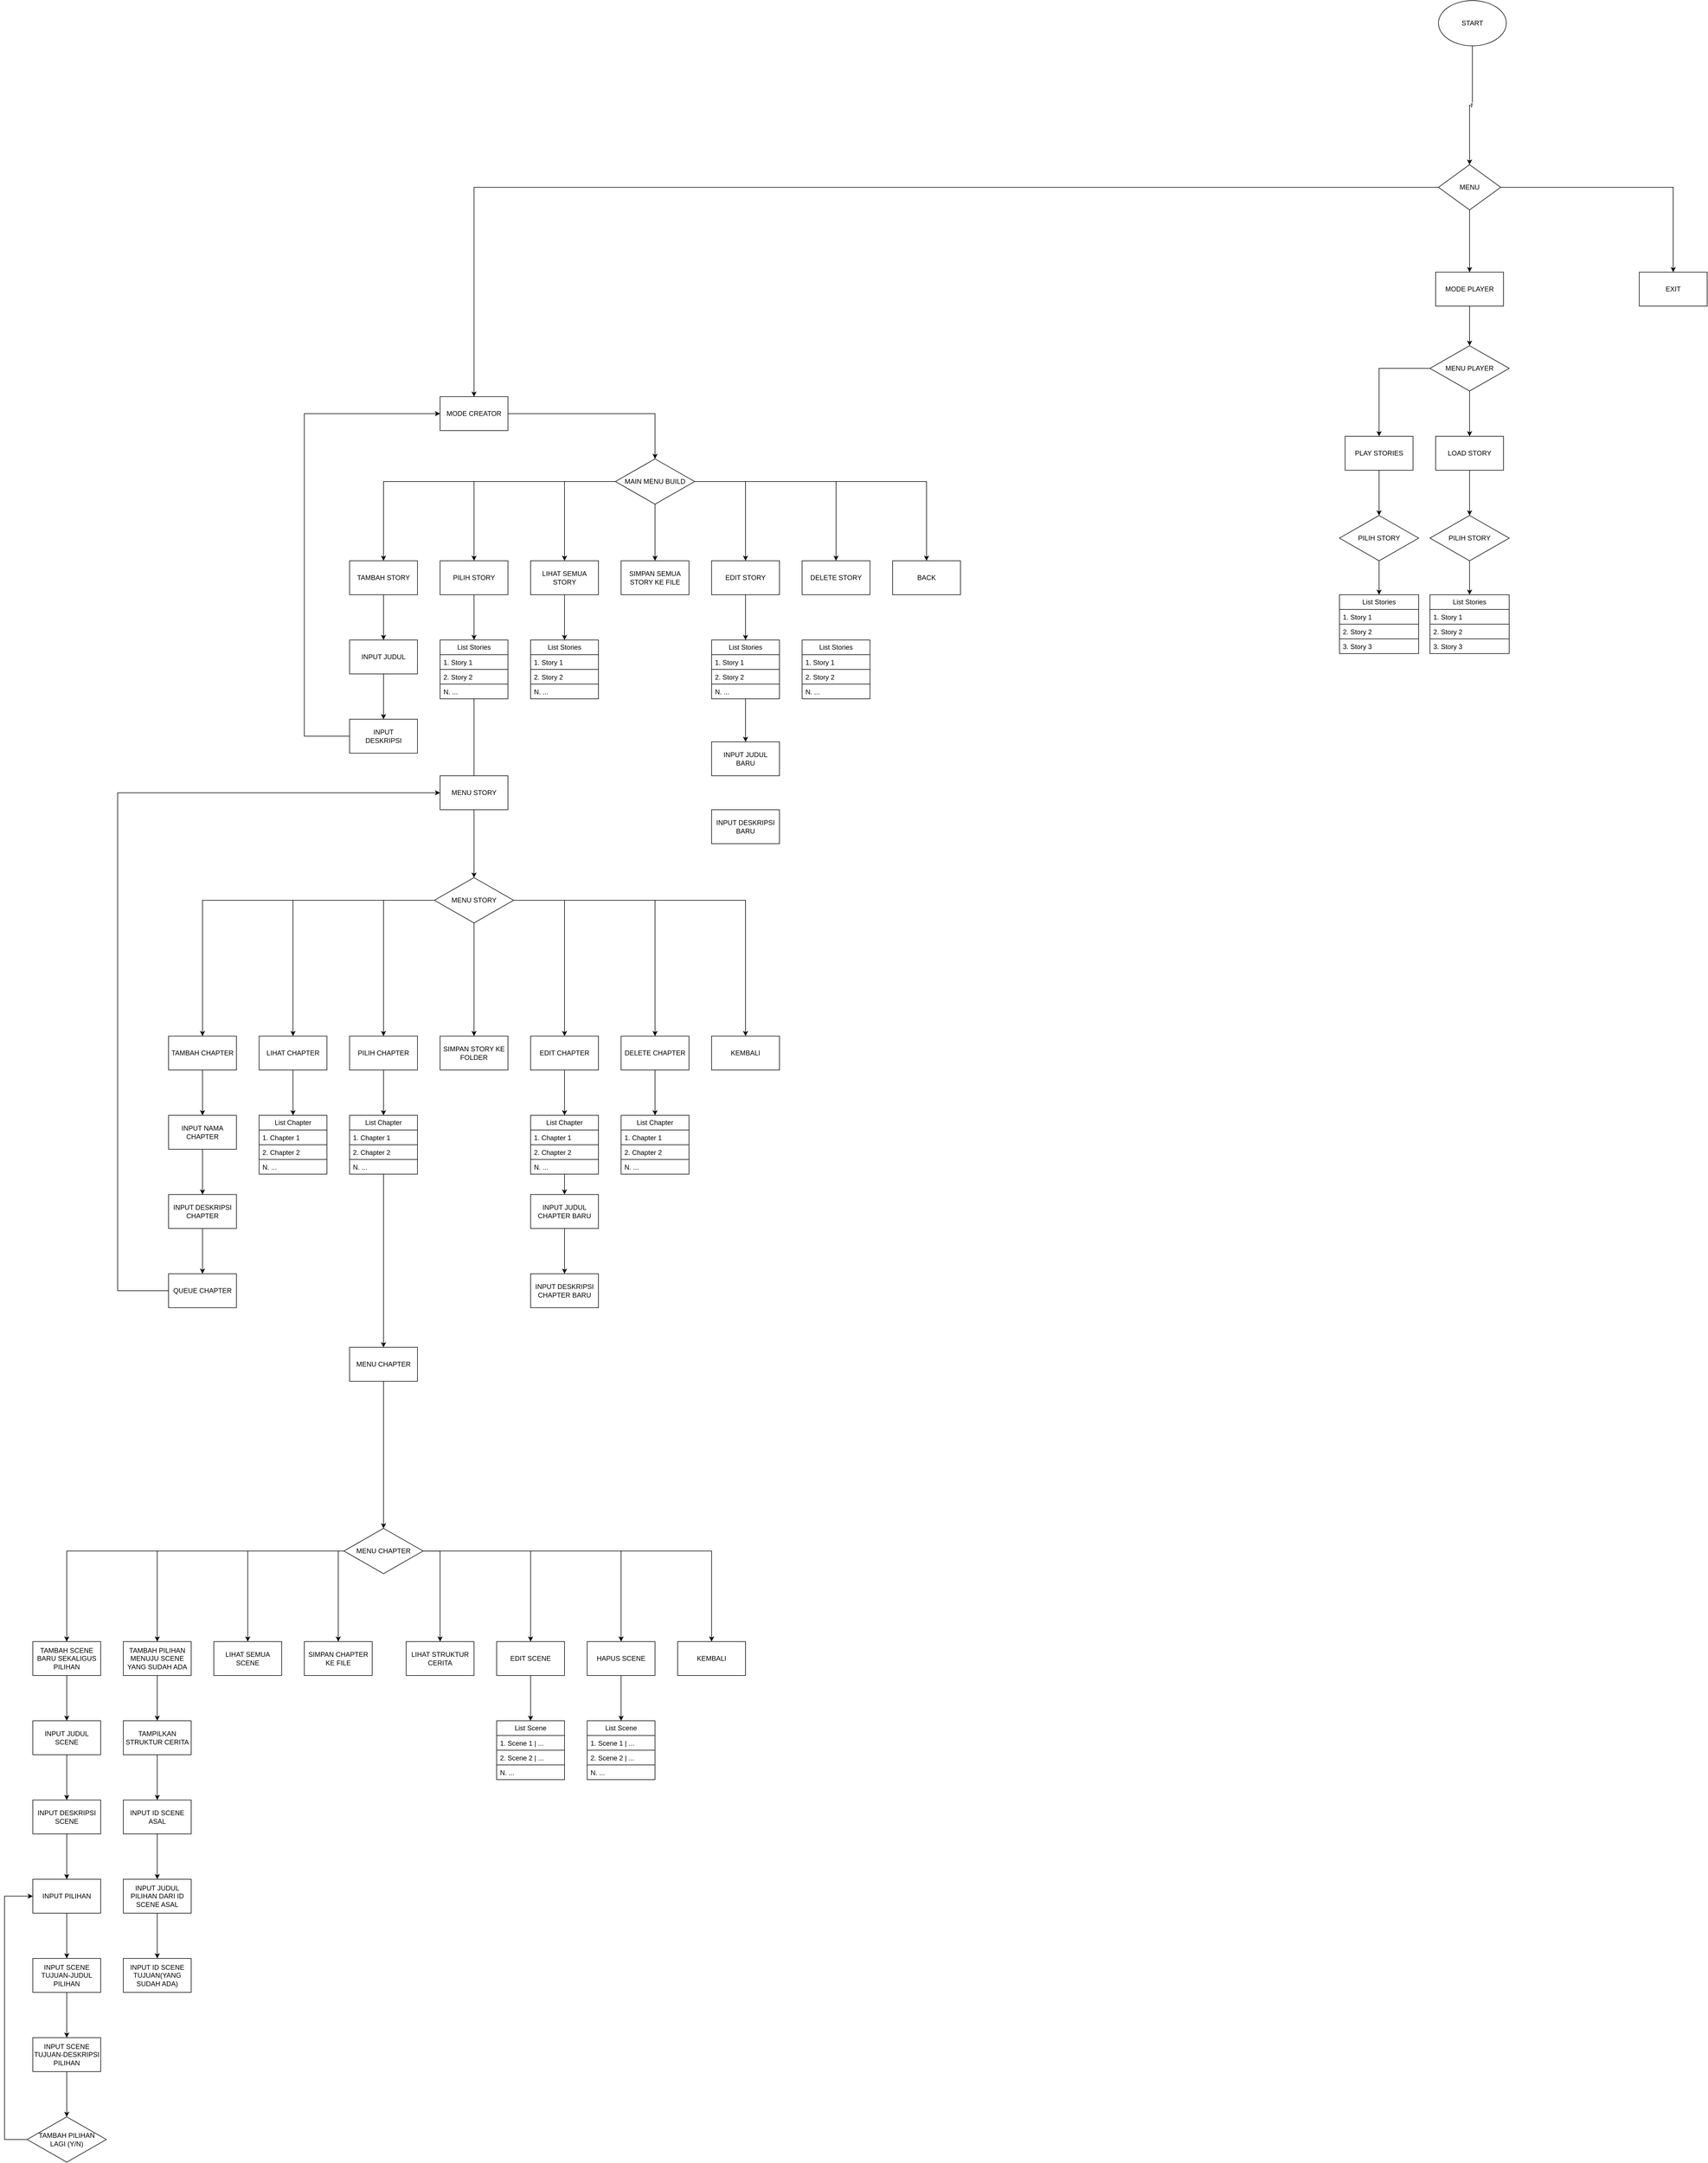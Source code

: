 <mxfile version="27.1.5" pages="2">
  <diagram id="C5RBs43oDa-KdzZeNtuy" name="Page-1">
    <mxGraphModel dx="4816" dy="2608" grid="1" gridSize="10" guides="1" tooltips="1" connect="1" arrows="1" fold="1" page="1" pageScale="1" pageWidth="6000" pageHeight="5000" math="0" shadow="0">
      <root>
        <mxCell id="WIyWlLk6GJQsqaUBKTNV-0" />
        <mxCell id="WIyWlLk6GJQsqaUBKTNV-1" parent="WIyWlLk6GJQsqaUBKTNV-0" />
        <mxCell id="i5iyKpR7rWGPFOQk52zn-2" value="I" style="edgeStyle=orthogonalEdgeStyle;rounded=0;orthogonalLoop=1;jettySize=auto;html=1;" parent="WIyWlLk6GJQsqaUBKTNV-1" source="i5iyKpR7rWGPFOQk52zn-0" target="i5iyKpR7rWGPFOQk52zn-1" edge="1">
          <mxGeometry relative="1" as="geometry" />
        </mxCell>
        <mxCell id="i5iyKpR7rWGPFOQk52zn-0" value="START" style="ellipse;whiteSpace=wrap;html=1;" parent="WIyWlLk6GJQsqaUBKTNV-1" vertex="1">
          <mxGeometry x="3555" y="100" width="120" height="80" as="geometry" />
        </mxCell>
        <mxCell id="i5iyKpR7rWGPFOQk52zn-11" value="" style="edgeStyle=orthogonalEdgeStyle;rounded=0;orthogonalLoop=1;jettySize=auto;html=1;" parent="WIyWlLk6GJQsqaUBKTNV-1" source="i5iyKpR7rWGPFOQk52zn-1" target="i5iyKpR7rWGPFOQk52zn-6" edge="1">
          <mxGeometry relative="1" as="geometry" />
        </mxCell>
        <mxCell id="i5iyKpR7rWGPFOQk52zn-12" style="edgeStyle=orthogonalEdgeStyle;rounded=0;orthogonalLoop=1;jettySize=auto;html=1;entryX=0.5;entryY=0;entryDx=0;entryDy=0;" parent="WIyWlLk6GJQsqaUBKTNV-1" source="i5iyKpR7rWGPFOQk52zn-1" target="i5iyKpR7rWGPFOQk52zn-5" edge="1">
          <mxGeometry relative="1" as="geometry" />
        </mxCell>
        <mxCell id="i5iyKpR7rWGPFOQk52zn-13" style="edgeStyle=orthogonalEdgeStyle;rounded=0;orthogonalLoop=1;jettySize=auto;html=1;entryX=0.5;entryY=0;entryDx=0;entryDy=0;" parent="WIyWlLk6GJQsqaUBKTNV-1" source="i5iyKpR7rWGPFOQk52zn-1" target="i5iyKpR7rWGPFOQk52zn-7" edge="1">
          <mxGeometry relative="1" as="geometry" />
        </mxCell>
        <mxCell id="i5iyKpR7rWGPFOQk52zn-1" value="MENU" style="rhombus;whiteSpace=wrap;html=1;" parent="WIyWlLk6GJQsqaUBKTNV-1" vertex="1">
          <mxGeometry x="3555" y="390" width="110" height="80" as="geometry" />
        </mxCell>
        <mxCell id="i5iyKpR7rWGPFOQk52zn-15" value="" style="edgeStyle=orthogonalEdgeStyle;rounded=0;orthogonalLoop=1;jettySize=auto;html=1;" parent="WIyWlLk6GJQsqaUBKTNV-1" source="i5iyKpR7rWGPFOQk52zn-5" target="i5iyKpR7rWGPFOQk52zn-14" edge="1">
          <mxGeometry relative="1" as="geometry" />
        </mxCell>
        <mxCell id="i5iyKpR7rWGPFOQk52zn-5" value="MODE CREATOR" style="rounded=0;whiteSpace=wrap;html=1;" parent="WIyWlLk6GJQsqaUBKTNV-1" vertex="1">
          <mxGeometry x="1790" y="800" width="120" height="60" as="geometry" />
        </mxCell>
        <mxCell id="Mk5RohK75VuT00nyrbV4-39" value="" style="edgeStyle=orthogonalEdgeStyle;rounded=0;orthogonalLoop=1;jettySize=auto;html=1;" parent="WIyWlLk6GJQsqaUBKTNV-1" source="i5iyKpR7rWGPFOQk52zn-6" target="Mk5RohK75VuT00nyrbV4-2" edge="1">
          <mxGeometry relative="1" as="geometry" />
        </mxCell>
        <mxCell id="i5iyKpR7rWGPFOQk52zn-6" value="MODE PLAYER" style="rounded=0;whiteSpace=wrap;html=1;" parent="WIyWlLk6GJQsqaUBKTNV-1" vertex="1">
          <mxGeometry x="3550" y="580" width="120" height="60" as="geometry" />
        </mxCell>
        <mxCell id="i5iyKpR7rWGPFOQk52zn-7" value="EXIT" style="rounded=0;whiteSpace=wrap;html=1;" parent="WIyWlLk6GJQsqaUBKTNV-1" vertex="1">
          <mxGeometry x="3910" y="580" width="120" height="60" as="geometry" />
        </mxCell>
        <mxCell id="SlBn5h743uN2lKuEHrtS-4" style="edgeStyle=orthogonalEdgeStyle;rounded=0;orthogonalLoop=1;jettySize=auto;html=1;" parent="WIyWlLk6GJQsqaUBKTNV-1" source="i5iyKpR7rWGPFOQk52zn-14" target="i5iyKpR7rWGPFOQk52zn-16" edge="1">
          <mxGeometry relative="1" as="geometry" />
        </mxCell>
        <mxCell id="SlBn5h743uN2lKuEHrtS-5" style="edgeStyle=orthogonalEdgeStyle;rounded=0;orthogonalLoop=1;jettySize=auto;html=1;entryX=0.5;entryY=0;entryDx=0;entryDy=0;" parent="WIyWlLk6GJQsqaUBKTNV-1" source="i5iyKpR7rWGPFOQk52zn-14" target="i5iyKpR7rWGPFOQk52zn-17" edge="1">
          <mxGeometry relative="1" as="geometry" />
        </mxCell>
        <mxCell id="SlBn5h743uN2lKuEHrtS-6" style="edgeStyle=orthogonalEdgeStyle;rounded=0;orthogonalLoop=1;jettySize=auto;html=1;entryX=0.5;entryY=0;entryDx=0;entryDy=0;" parent="WIyWlLk6GJQsqaUBKTNV-1" source="i5iyKpR7rWGPFOQk52zn-14" target="i5iyKpR7rWGPFOQk52zn-20" edge="1">
          <mxGeometry relative="1" as="geometry" />
        </mxCell>
        <mxCell id="SlBn5h743uN2lKuEHrtS-7" value="" style="edgeStyle=orthogonalEdgeStyle;rounded=0;orthogonalLoop=1;jettySize=auto;html=1;" parent="WIyWlLk6GJQsqaUBKTNV-1" source="i5iyKpR7rWGPFOQk52zn-14" target="SlBn5h743uN2lKuEHrtS-0" edge="1">
          <mxGeometry relative="1" as="geometry" />
        </mxCell>
        <mxCell id="SlBn5h743uN2lKuEHrtS-8" style="edgeStyle=orthogonalEdgeStyle;rounded=0;orthogonalLoop=1;jettySize=auto;html=1;entryX=0.5;entryY=0;entryDx=0;entryDy=0;" parent="WIyWlLk6GJQsqaUBKTNV-1" source="i5iyKpR7rWGPFOQk52zn-14" target="SlBn5h743uN2lKuEHrtS-1" edge="1">
          <mxGeometry relative="1" as="geometry" />
        </mxCell>
        <mxCell id="SlBn5h743uN2lKuEHrtS-9" style="edgeStyle=orthogonalEdgeStyle;rounded=0;orthogonalLoop=1;jettySize=auto;html=1;entryX=0.5;entryY=0;entryDx=0;entryDy=0;" parent="WIyWlLk6GJQsqaUBKTNV-1" source="i5iyKpR7rWGPFOQk52zn-14" target="SlBn5h743uN2lKuEHrtS-2" edge="1">
          <mxGeometry relative="1" as="geometry" />
        </mxCell>
        <mxCell id="-ocw9ii7OcgeOwiWKn8--57" style="edgeStyle=orthogonalEdgeStyle;rounded=0;orthogonalLoop=1;jettySize=auto;html=1;entryX=0.5;entryY=0;entryDx=0;entryDy=0;" edge="1" parent="WIyWlLk6GJQsqaUBKTNV-1" source="i5iyKpR7rWGPFOQk52zn-14" target="SlBn5h743uN2lKuEHrtS-3">
          <mxGeometry relative="1" as="geometry" />
        </mxCell>
        <mxCell id="i5iyKpR7rWGPFOQk52zn-14" value="MAIN MENU BUILD" style="rhombus;whiteSpace=wrap;html=1;rounded=0;" parent="WIyWlLk6GJQsqaUBKTNV-1" vertex="1">
          <mxGeometry x="2100" y="910" width="140" height="80" as="geometry" />
        </mxCell>
        <mxCell id="i5iyKpR7rWGPFOQk52zn-23" value="" style="edgeStyle=orthogonalEdgeStyle;rounded=0;orthogonalLoop=1;jettySize=auto;html=1;" parent="WIyWlLk6GJQsqaUBKTNV-1" source="i5iyKpR7rWGPFOQk52zn-16" target="i5iyKpR7rWGPFOQk52zn-22" edge="1">
          <mxGeometry relative="1" as="geometry" />
        </mxCell>
        <mxCell id="i5iyKpR7rWGPFOQk52zn-16" value="TAMBAH STORY" style="rounded=0;whiteSpace=wrap;html=1;" parent="WIyWlLk6GJQsqaUBKTNV-1" vertex="1">
          <mxGeometry x="1630" y="1090" width="120" height="60" as="geometry" />
        </mxCell>
        <mxCell id="SlBn5h743uN2lKuEHrtS-28" style="edgeStyle=orthogonalEdgeStyle;rounded=0;orthogonalLoop=1;jettySize=auto;html=1;" parent="WIyWlLk6GJQsqaUBKTNV-1" source="i5iyKpR7rWGPFOQk52zn-17" target="SlBn5h743uN2lKuEHrtS-11" edge="1">
          <mxGeometry relative="1" as="geometry" />
        </mxCell>
        <mxCell id="i5iyKpR7rWGPFOQk52zn-17" value="PILIH STORY" style="rounded=0;whiteSpace=wrap;html=1;" parent="WIyWlLk6GJQsqaUBKTNV-1" vertex="1">
          <mxGeometry x="1790" y="1090" width="120" height="60" as="geometry" />
        </mxCell>
        <mxCell id="SlBn5h743uN2lKuEHrtS-50" style="edgeStyle=orthogonalEdgeStyle;rounded=0;orthogonalLoop=1;jettySize=auto;html=1;entryX=0.5;entryY=0;entryDx=0;entryDy=0;" parent="WIyWlLk6GJQsqaUBKTNV-1" source="i5iyKpR7rWGPFOQk52zn-20" target="SlBn5h743uN2lKuEHrtS-19" edge="1">
          <mxGeometry relative="1" as="geometry" />
        </mxCell>
        <mxCell id="i5iyKpR7rWGPFOQk52zn-20" value="LIHAT SEMUA STORY" style="rounded=0;whiteSpace=wrap;html=1;" parent="WIyWlLk6GJQsqaUBKTNV-1" vertex="1">
          <mxGeometry x="1950" y="1090" width="120" height="60" as="geometry" />
        </mxCell>
        <mxCell id="i5iyKpR7rWGPFOQk52zn-25" value="" style="edgeStyle=orthogonalEdgeStyle;rounded=0;orthogonalLoop=1;jettySize=auto;html=1;" parent="WIyWlLk6GJQsqaUBKTNV-1" source="i5iyKpR7rWGPFOQk52zn-22" edge="1">
          <mxGeometry relative="1" as="geometry">
            <mxPoint x="1690" y="1370" as="targetPoint" />
          </mxGeometry>
        </mxCell>
        <mxCell id="i5iyKpR7rWGPFOQk52zn-22" value="INPUT JUDUL" style="rounded=0;whiteSpace=wrap;html=1;" parent="WIyWlLk6GJQsqaUBKTNV-1" vertex="1">
          <mxGeometry x="1630" y="1230" width="120" height="60" as="geometry" />
        </mxCell>
        <mxCell id="Mk5RohK75VuT00nyrbV4-25" value="" style="edgeStyle=orthogonalEdgeStyle;rounded=0;orthogonalLoop=1;jettySize=auto;html=1;" parent="WIyWlLk6GJQsqaUBKTNV-1" source="Mk5RohK75VuT00nyrbV4-2" target="Mk5RohK75VuT00nyrbV4-24" edge="1">
          <mxGeometry relative="1" as="geometry" />
        </mxCell>
        <mxCell id="Mk5RohK75VuT00nyrbV4-27" style="edgeStyle=orthogonalEdgeStyle;rounded=0;orthogonalLoop=1;jettySize=auto;html=1;entryX=0.5;entryY=0;entryDx=0;entryDy=0;" parent="WIyWlLk6GJQsqaUBKTNV-1" source="Mk5RohK75VuT00nyrbV4-2" target="Mk5RohK75VuT00nyrbV4-26" edge="1">
          <mxGeometry relative="1" as="geometry" />
        </mxCell>
        <mxCell id="Mk5RohK75VuT00nyrbV4-2" value="MENU PLAYER" style="rhombus;whiteSpace=wrap;html=1;rounded=0;" parent="WIyWlLk6GJQsqaUBKTNV-1" vertex="1">
          <mxGeometry x="3540" y="710" width="140" height="80" as="geometry" />
        </mxCell>
        <mxCell id="Mk5RohK75VuT00nyrbV4-38" style="edgeStyle=orthogonalEdgeStyle;rounded=0;orthogonalLoop=1;jettySize=auto;html=1;entryX=0.5;entryY=0;entryDx=0;entryDy=0;" parent="WIyWlLk6GJQsqaUBKTNV-1" source="Mk5RohK75VuT00nyrbV4-5" target="Mk5RohK75VuT00nyrbV4-20" edge="1">
          <mxGeometry relative="1" as="geometry" />
        </mxCell>
        <mxCell id="Mk5RohK75VuT00nyrbV4-5" value="PILIH STORY" style="rhombus;whiteSpace=wrap;html=1;rounded=0;" parent="WIyWlLk6GJQsqaUBKTNV-1" vertex="1">
          <mxGeometry x="3380" y="1010" width="140" height="80" as="geometry" />
        </mxCell>
        <mxCell id="Mk5RohK75VuT00nyrbV4-20" value="List Stories" style="swimlane;fontStyle=0;childLayout=stackLayout;horizontal=1;startSize=26;fillColor=none;horizontalStack=0;resizeParent=1;resizeParentMax=0;resizeLast=0;collapsible=1;marginBottom=0;whiteSpace=wrap;html=1;" parent="WIyWlLk6GJQsqaUBKTNV-1" vertex="1">
          <mxGeometry x="3380" y="1150" width="140" height="104" as="geometry" />
        </mxCell>
        <mxCell id="Mk5RohK75VuT00nyrbV4-21" value="1. Story 1" style="text;strokeColor=default;fillColor=none;align=left;verticalAlign=top;spacingLeft=4;spacingRight=4;overflow=hidden;rotatable=0;points=[[0,0.5],[1,0.5]];portConstraint=eastwest;whiteSpace=wrap;html=1;" parent="Mk5RohK75VuT00nyrbV4-20" vertex="1">
          <mxGeometry y="26" width="140" height="26" as="geometry" />
        </mxCell>
        <mxCell id="Mk5RohK75VuT00nyrbV4-22" value="2. Story 2" style="text;strokeColor=default;fillColor=none;align=left;verticalAlign=top;spacingLeft=4;spacingRight=4;overflow=hidden;rotatable=0;points=[[0,0.5],[1,0.5]];portConstraint=eastwest;whiteSpace=wrap;html=1;" parent="Mk5RohK75VuT00nyrbV4-20" vertex="1">
          <mxGeometry y="52" width="140" height="26" as="geometry" />
        </mxCell>
        <mxCell id="Mk5RohK75VuT00nyrbV4-23" value="3. Story 3" style="text;strokeColor=default;fillColor=none;align=left;verticalAlign=top;spacingLeft=4;spacingRight=4;overflow=hidden;rotatable=0;points=[[0,0.5],[1,0.5]];portConstraint=eastwest;whiteSpace=wrap;html=1;" parent="Mk5RohK75VuT00nyrbV4-20" vertex="1">
          <mxGeometry y="78" width="140" height="26" as="geometry" />
        </mxCell>
        <mxCell id="Mk5RohK75VuT00nyrbV4-34" value="" style="edgeStyle=orthogonalEdgeStyle;rounded=0;orthogonalLoop=1;jettySize=auto;html=1;" parent="WIyWlLk6GJQsqaUBKTNV-1" source="Mk5RohK75VuT00nyrbV4-24" target="Mk5RohK75VuT00nyrbV4-29" edge="1">
          <mxGeometry relative="1" as="geometry" />
        </mxCell>
        <mxCell id="Mk5RohK75VuT00nyrbV4-24" value="LOAD STORY" style="whiteSpace=wrap;html=1;rounded=0;" parent="WIyWlLk6GJQsqaUBKTNV-1" vertex="1">
          <mxGeometry x="3550" y="870" width="120" height="60" as="geometry" />
        </mxCell>
        <mxCell id="Mk5RohK75VuT00nyrbV4-28" value="" style="edgeStyle=orthogonalEdgeStyle;rounded=0;orthogonalLoop=1;jettySize=auto;html=1;" parent="WIyWlLk6GJQsqaUBKTNV-1" source="Mk5RohK75VuT00nyrbV4-26" target="Mk5RohK75VuT00nyrbV4-5" edge="1">
          <mxGeometry relative="1" as="geometry" />
        </mxCell>
        <mxCell id="Mk5RohK75VuT00nyrbV4-26" value="PLAY STORIES" style="whiteSpace=wrap;html=1;rounded=0;" parent="WIyWlLk6GJQsqaUBKTNV-1" vertex="1">
          <mxGeometry x="3390" y="870" width="120" height="60" as="geometry" />
        </mxCell>
        <mxCell id="Mk5RohK75VuT00nyrbV4-37" style="edgeStyle=orthogonalEdgeStyle;rounded=0;orthogonalLoop=1;jettySize=auto;html=1;" parent="WIyWlLk6GJQsqaUBKTNV-1" source="Mk5RohK75VuT00nyrbV4-29" target="Mk5RohK75VuT00nyrbV4-30" edge="1">
          <mxGeometry relative="1" as="geometry" />
        </mxCell>
        <mxCell id="Mk5RohK75VuT00nyrbV4-29" value="PILIH STORY" style="rhombus;whiteSpace=wrap;html=1;rounded=0;" parent="WIyWlLk6GJQsqaUBKTNV-1" vertex="1">
          <mxGeometry x="3540" y="1010" width="140" height="80" as="geometry" />
        </mxCell>
        <mxCell id="Mk5RohK75VuT00nyrbV4-30" value="List Stories" style="swimlane;fontStyle=0;childLayout=stackLayout;horizontal=1;startSize=26;fillColor=none;horizontalStack=0;resizeParent=1;resizeParentMax=0;resizeLast=0;collapsible=1;marginBottom=0;whiteSpace=wrap;html=1;" parent="WIyWlLk6GJQsqaUBKTNV-1" vertex="1">
          <mxGeometry x="3540" y="1150" width="140" height="104" as="geometry" />
        </mxCell>
        <mxCell id="Mk5RohK75VuT00nyrbV4-31" value="1. Story 1" style="text;strokeColor=default;fillColor=none;align=left;verticalAlign=top;spacingLeft=4;spacingRight=4;overflow=hidden;rotatable=0;points=[[0,0.5],[1,0.5]];portConstraint=eastwest;whiteSpace=wrap;html=1;" parent="Mk5RohK75VuT00nyrbV4-30" vertex="1">
          <mxGeometry y="26" width="140" height="26" as="geometry" />
        </mxCell>
        <mxCell id="Mk5RohK75VuT00nyrbV4-32" value="2. Story 2" style="text;strokeColor=default;fillColor=none;align=left;verticalAlign=top;spacingLeft=4;spacingRight=4;overflow=hidden;rotatable=0;points=[[0,0.5],[1,0.5]];portConstraint=eastwest;whiteSpace=wrap;html=1;" parent="Mk5RohK75VuT00nyrbV4-30" vertex="1">
          <mxGeometry y="52" width="140" height="26" as="geometry" />
        </mxCell>
        <mxCell id="Mk5RohK75VuT00nyrbV4-33" value="3. Story 3" style="text;strokeColor=default;fillColor=none;align=left;verticalAlign=top;spacingLeft=4;spacingRight=4;overflow=hidden;rotatable=0;points=[[0,0.5],[1,0.5]];portConstraint=eastwest;whiteSpace=wrap;html=1;" parent="Mk5RohK75VuT00nyrbV4-30" vertex="1">
          <mxGeometry y="78" width="140" height="26" as="geometry" />
        </mxCell>
        <mxCell id="SlBn5h743uN2lKuEHrtS-0" value="SIMPAN SEMUA STORY KE FILE" style="rounded=0;whiteSpace=wrap;html=1;" parent="WIyWlLk6GJQsqaUBKTNV-1" vertex="1">
          <mxGeometry x="2110" y="1090" width="120" height="60" as="geometry" />
        </mxCell>
        <mxCell id="SlBn5h743uN2lKuEHrtS-52" style="edgeStyle=orthogonalEdgeStyle;rounded=0;orthogonalLoop=1;jettySize=auto;html=1;entryX=0.5;entryY=0;entryDx=0;entryDy=0;" parent="WIyWlLk6GJQsqaUBKTNV-1" source="SlBn5h743uN2lKuEHrtS-1" target="SlBn5h743uN2lKuEHrtS-23" edge="1">
          <mxGeometry relative="1" as="geometry" />
        </mxCell>
        <mxCell id="SlBn5h743uN2lKuEHrtS-1" value="EDIT STORY" style="rounded=0;whiteSpace=wrap;html=1;" parent="WIyWlLk6GJQsqaUBKTNV-1" vertex="1">
          <mxGeometry x="2270" y="1090" width="120" height="60" as="geometry" />
        </mxCell>
        <mxCell id="SlBn5h743uN2lKuEHrtS-2" value="DELETE STORY" style="rounded=0;whiteSpace=wrap;html=1;" parent="WIyWlLk6GJQsqaUBKTNV-1" vertex="1">
          <mxGeometry x="2430" y="1090" width="120" height="60" as="geometry" />
        </mxCell>
        <mxCell id="SlBn5h743uN2lKuEHrtS-3" value="BACK" style="rounded=0;whiteSpace=wrap;html=1;" parent="WIyWlLk6GJQsqaUBKTNV-1" vertex="1">
          <mxGeometry x="2590" y="1090" width="120" height="60" as="geometry" />
        </mxCell>
        <mxCell id="SlBn5h743uN2lKuEHrtS-47" style="edgeStyle=orthogonalEdgeStyle;rounded=0;orthogonalLoop=1;jettySize=auto;html=1;entryX=0;entryY=0.5;entryDx=0;entryDy=0;" parent="WIyWlLk6GJQsqaUBKTNV-1" source="SlBn5h743uN2lKuEHrtS-10" target="i5iyKpR7rWGPFOQk52zn-5" edge="1">
          <mxGeometry relative="1" as="geometry">
            <Array as="points">
              <mxPoint x="1550" y="1400" />
              <mxPoint x="1550" y="830" />
            </Array>
          </mxGeometry>
        </mxCell>
        <mxCell id="SlBn5h743uN2lKuEHrtS-10" value="INPUT&lt;div&gt;DESKRIPSI&lt;/div&gt;" style="rounded=0;whiteSpace=wrap;html=1;" parent="WIyWlLk6GJQsqaUBKTNV-1" vertex="1">
          <mxGeometry x="1630" y="1370" width="120" height="60" as="geometry" />
        </mxCell>
        <mxCell id="SlBn5h743uN2lKuEHrtS-48" value="" style="edgeStyle=orthogonalEdgeStyle;rounded=0;orthogonalLoop=1;jettySize=auto;html=1;" parent="WIyWlLk6GJQsqaUBKTNV-1" source="SlBn5h743uN2lKuEHrtS-11" target="SlBn5h743uN2lKuEHrtS-30" edge="1">
          <mxGeometry relative="1" as="geometry" />
        </mxCell>
        <mxCell id="SlBn5h743uN2lKuEHrtS-11" value="List Stories" style="swimlane;fontStyle=0;childLayout=stackLayout;horizontal=1;startSize=26;fillColor=none;horizontalStack=0;resizeParent=1;resizeParentMax=0;resizeLast=0;collapsible=1;marginBottom=0;whiteSpace=wrap;html=1;" parent="WIyWlLk6GJQsqaUBKTNV-1" vertex="1">
          <mxGeometry x="1790" y="1230" width="120" height="104" as="geometry" />
        </mxCell>
        <mxCell id="SlBn5h743uN2lKuEHrtS-12" value="1. Story 1" style="text;strokeColor=default;fillColor=none;align=left;verticalAlign=top;spacingLeft=4;spacingRight=4;overflow=hidden;rotatable=0;points=[[0,0.5],[1,0.5]];portConstraint=eastwest;whiteSpace=wrap;html=1;" parent="SlBn5h743uN2lKuEHrtS-11" vertex="1">
          <mxGeometry y="26" width="120" height="26" as="geometry" />
        </mxCell>
        <mxCell id="SlBn5h743uN2lKuEHrtS-13" value="2. Story 2" style="text;strokeColor=default;fillColor=none;align=left;verticalAlign=top;spacingLeft=4;spacingRight=4;overflow=hidden;rotatable=0;points=[[0,0.5],[1,0.5]];portConstraint=eastwest;whiteSpace=wrap;html=1;" parent="SlBn5h743uN2lKuEHrtS-11" vertex="1">
          <mxGeometry y="52" width="120" height="26" as="geometry" />
        </mxCell>
        <mxCell id="SlBn5h743uN2lKuEHrtS-14" value="N. ..." style="text;strokeColor=default;fillColor=none;align=left;verticalAlign=top;spacingLeft=4;spacingRight=4;overflow=hidden;rotatable=0;points=[[0,0.5],[1,0.5]];portConstraint=eastwest;whiteSpace=wrap;html=1;" parent="SlBn5h743uN2lKuEHrtS-11" vertex="1">
          <mxGeometry y="78" width="120" height="26" as="geometry" />
        </mxCell>
        <mxCell id="SlBn5h743uN2lKuEHrtS-19" value="List Stories" style="swimlane;fontStyle=0;childLayout=stackLayout;horizontal=1;startSize=26;fillColor=none;horizontalStack=0;resizeParent=1;resizeParentMax=0;resizeLast=0;collapsible=1;marginBottom=0;whiteSpace=wrap;html=1;" parent="WIyWlLk6GJQsqaUBKTNV-1" vertex="1">
          <mxGeometry x="1950" y="1230" width="120" height="104" as="geometry" />
        </mxCell>
        <mxCell id="SlBn5h743uN2lKuEHrtS-20" value="1. Story 1" style="text;strokeColor=default;fillColor=none;align=left;verticalAlign=top;spacingLeft=4;spacingRight=4;overflow=hidden;rotatable=0;points=[[0,0.5],[1,0.5]];portConstraint=eastwest;whiteSpace=wrap;html=1;" parent="SlBn5h743uN2lKuEHrtS-19" vertex="1">
          <mxGeometry y="26" width="120" height="26" as="geometry" />
        </mxCell>
        <mxCell id="SlBn5h743uN2lKuEHrtS-21" value="2. Story 2" style="text;strokeColor=default;fillColor=none;align=left;verticalAlign=top;spacingLeft=4;spacingRight=4;overflow=hidden;rotatable=0;points=[[0,0.5],[1,0.5]];portConstraint=eastwest;whiteSpace=wrap;html=1;" parent="SlBn5h743uN2lKuEHrtS-19" vertex="1">
          <mxGeometry y="52" width="120" height="26" as="geometry" />
        </mxCell>
        <mxCell id="SlBn5h743uN2lKuEHrtS-22" value="N. ..." style="text;strokeColor=default;fillColor=none;align=left;verticalAlign=top;spacingLeft=4;spacingRight=4;overflow=hidden;rotatable=0;points=[[0,0.5],[1,0.5]];portConstraint=eastwest;whiteSpace=wrap;html=1;" parent="SlBn5h743uN2lKuEHrtS-19" vertex="1">
          <mxGeometry y="78" width="120" height="26" as="geometry" />
        </mxCell>
        <mxCell id="Op6gdWDAS-K2H9PTwiAj-38" value="" style="edgeStyle=orthogonalEdgeStyle;rounded=0;orthogonalLoop=1;jettySize=auto;html=1;" edge="1" parent="WIyWlLk6GJQsqaUBKTNV-1" source="SlBn5h743uN2lKuEHrtS-23" target="SlBn5h743uN2lKuEHrtS-53">
          <mxGeometry relative="1" as="geometry" />
        </mxCell>
        <mxCell id="SlBn5h743uN2lKuEHrtS-23" value="List Stories" style="swimlane;fontStyle=0;childLayout=stackLayout;horizontal=1;startSize=26;fillColor=none;horizontalStack=0;resizeParent=1;resizeParentMax=0;resizeLast=0;collapsible=1;marginBottom=0;whiteSpace=wrap;html=1;" parent="WIyWlLk6GJQsqaUBKTNV-1" vertex="1">
          <mxGeometry x="2270" y="1230" width="120" height="104" as="geometry" />
        </mxCell>
        <mxCell id="SlBn5h743uN2lKuEHrtS-24" value="1. Story 1" style="text;strokeColor=default;fillColor=none;align=left;verticalAlign=top;spacingLeft=4;spacingRight=4;overflow=hidden;rotatable=0;points=[[0,0.5],[1,0.5]];portConstraint=eastwest;whiteSpace=wrap;html=1;" parent="SlBn5h743uN2lKuEHrtS-23" vertex="1">
          <mxGeometry y="26" width="120" height="26" as="geometry" />
        </mxCell>
        <mxCell id="SlBn5h743uN2lKuEHrtS-25" value="2. Story 2" style="text;strokeColor=default;fillColor=none;align=left;verticalAlign=top;spacingLeft=4;spacingRight=4;overflow=hidden;rotatable=0;points=[[0,0.5],[1,0.5]];portConstraint=eastwest;whiteSpace=wrap;html=1;" parent="SlBn5h743uN2lKuEHrtS-23" vertex="1">
          <mxGeometry y="52" width="120" height="26" as="geometry" />
        </mxCell>
        <mxCell id="SlBn5h743uN2lKuEHrtS-26" value="N. ..." style="text;strokeColor=default;fillColor=none;align=left;verticalAlign=top;spacingLeft=4;spacingRight=4;overflow=hidden;rotatable=0;points=[[0,0.5],[1,0.5]];portConstraint=eastwest;whiteSpace=wrap;html=1;" parent="SlBn5h743uN2lKuEHrtS-23" vertex="1">
          <mxGeometry y="78" width="120" height="26" as="geometry" />
        </mxCell>
        <mxCell id="Op6gdWDAS-K2H9PTwiAj-5" style="edgeStyle=orthogonalEdgeStyle;rounded=0;orthogonalLoop=1;jettySize=auto;html=1;" edge="1" parent="WIyWlLk6GJQsqaUBKTNV-1" source="SlBn5h743uN2lKuEHrtS-30" target="SlBn5h743uN2lKuEHrtS-34">
          <mxGeometry relative="1" as="geometry" />
        </mxCell>
        <mxCell id="Op6gdWDAS-K2H9PTwiAj-6" style="edgeStyle=orthogonalEdgeStyle;rounded=0;orthogonalLoop=1;jettySize=auto;html=1;entryX=0.5;entryY=0;entryDx=0;entryDy=0;" edge="1" parent="WIyWlLk6GJQsqaUBKTNV-1" source="SlBn5h743uN2lKuEHrtS-30" target="SlBn5h743uN2lKuEHrtS-31">
          <mxGeometry relative="1" as="geometry" />
        </mxCell>
        <mxCell id="Op6gdWDAS-K2H9PTwiAj-7" style="edgeStyle=orthogonalEdgeStyle;rounded=0;orthogonalLoop=1;jettySize=auto;html=1;entryX=0.5;entryY=0;entryDx=0;entryDy=0;" edge="1" parent="WIyWlLk6GJQsqaUBKTNV-1" source="SlBn5h743uN2lKuEHrtS-30" target="SlBn5h743uN2lKuEHrtS-32">
          <mxGeometry relative="1" as="geometry" />
        </mxCell>
        <mxCell id="Op6gdWDAS-K2H9PTwiAj-8" style="edgeStyle=orthogonalEdgeStyle;rounded=0;orthogonalLoop=1;jettySize=auto;html=1;entryX=0.5;entryY=0;entryDx=0;entryDy=0;" edge="1" parent="WIyWlLk6GJQsqaUBKTNV-1" source="SlBn5h743uN2lKuEHrtS-30" target="SlBn5h743uN2lKuEHrtS-33">
          <mxGeometry relative="1" as="geometry" />
        </mxCell>
        <mxCell id="Op6gdWDAS-K2H9PTwiAj-9" style="edgeStyle=orthogonalEdgeStyle;rounded=0;orthogonalLoop=1;jettySize=auto;html=1;" edge="1" parent="WIyWlLk6GJQsqaUBKTNV-1" source="SlBn5h743uN2lKuEHrtS-30" target="SlBn5h743uN2lKuEHrtS-35">
          <mxGeometry relative="1" as="geometry" />
        </mxCell>
        <mxCell id="Op6gdWDAS-K2H9PTwiAj-10" style="edgeStyle=orthogonalEdgeStyle;rounded=0;orthogonalLoop=1;jettySize=auto;html=1;" edge="1" parent="WIyWlLk6GJQsqaUBKTNV-1" source="SlBn5h743uN2lKuEHrtS-30" target="SlBn5h743uN2lKuEHrtS-36">
          <mxGeometry relative="1" as="geometry" />
        </mxCell>
        <mxCell id="Op6gdWDAS-K2H9PTwiAj-11" style="edgeStyle=orthogonalEdgeStyle;rounded=0;orthogonalLoop=1;jettySize=auto;html=1;entryX=0.5;entryY=0;entryDx=0;entryDy=0;" edge="1" parent="WIyWlLk6GJQsqaUBKTNV-1" source="SlBn5h743uN2lKuEHrtS-30" target="SlBn5h743uN2lKuEHrtS-37">
          <mxGeometry relative="1" as="geometry" />
        </mxCell>
        <mxCell id="SlBn5h743uN2lKuEHrtS-30" value="MENU STORY" style="rhombus;whiteSpace=wrap;html=1;rounded=0;" parent="WIyWlLk6GJQsqaUBKTNV-1" vertex="1">
          <mxGeometry x="1780" y="1650" width="140" height="80" as="geometry" />
        </mxCell>
        <mxCell id="Op6gdWDAS-K2H9PTwiAj-13" value="" style="edgeStyle=orthogonalEdgeStyle;rounded=0;orthogonalLoop=1;jettySize=auto;html=1;" edge="1" parent="WIyWlLk6GJQsqaUBKTNV-1" source="SlBn5h743uN2lKuEHrtS-31" target="Op6gdWDAS-K2H9PTwiAj-12">
          <mxGeometry relative="1" as="geometry" />
        </mxCell>
        <mxCell id="SlBn5h743uN2lKuEHrtS-31" value="TAMBAH CHAPTER" style="rounded=0;whiteSpace=wrap;html=1;" parent="WIyWlLk6GJQsqaUBKTNV-1" vertex="1">
          <mxGeometry x="1310" y="1930" width="120" height="60" as="geometry" />
        </mxCell>
        <mxCell id="Op6gdWDAS-K2H9PTwiAj-26" style="edgeStyle=orthogonalEdgeStyle;rounded=0;orthogonalLoop=1;jettySize=auto;html=1;entryX=0.5;entryY=0;entryDx=0;entryDy=0;" edge="1" parent="WIyWlLk6GJQsqaUBKTNV-1" source="SlBn5h743uN2lKuEHrtS-32" target="Op6gdWDAS-K2H9PTwiAj-20">
          <mxGeometry relative="1" as="geometry" />
        </mxCell>
        <mxCell id="SlBn5h743uN2lKuEHrtS-32" value="LIHAT CHAPTER" style="rounded=0;whiteSpace=wrap;html=1;" parent="WIyWlLk6GJQsqaUBKTNV-1" vertex="1">
          <mxGeometry x="1470" y="1930" width="120" height="60" as="geometry" />
        </mxCell>
        <mxCell id="Op6gdWDAS-K2H9PTwiAj-32" style="edgeStyle=orthogonalEdgeStyle;rounded=0;orthogonalLoop=1;jettySize=auto;html=1;entryX=0.5;entryY=0;entryDx=0;entryDy=0;" edge="1" parent="WIyWlLk6GJQsqaUBKTNV-1" source="SlBn5h743uN2lKuEHrtS-33" target="Op6gdWDAS-K2H9PTwiAj-27">
          <mxGeometry relative="1" as="geometry" />
        </mxCell>
        <mxCell id="SlBn5h743uN2lKuEHrtS-33" value="PILIH CHAPTER" style="rounded=0;whiteSpace=wrap;html=1;" parent="WIyWlLk6GJQsqaUBKTNV-1" vertex="1">
          <mxGeometry x="1630" y="1930" width="120" height="60" as="geometry" />
        </mxCell>
        <mxCell id="SlBn5h743uN2lKuEHrtS-34" value="SIMPAN STORY KE FOLDER" style="rounded=0;whiteSpace=wrap;html=1;" parent="WIyWlLk6GJQsqaUBKTNV-1" vertex="1">
          <mxGeometry x="1790" y="1930" width="120" height="60" as="geometry" />
        </mxCell>
        <mxCell id="Op6gdWDAS-K2H9PTwiAj-35" value="" style="edgeStyle=orthogonalEdgeStyle;rounded=0;orthogonalLoop=1;jettySize=auto;html=1;" edge="1" parent="WIyWlLk6GJQsqaUBKTNV-1" source="SlBn5h743uN2lKuEHrtS-35">
          <mxGeometry relative="1" as="geometry">
            <mxPoint x="2010" y="2070" as="targetPoint" />
          </mxGeometry>
        </mxCell>
        <mxCell id="SlBn5h743uN2lKuEHrtS-35" value="EDIT CHAPTER" style="rounded=0;whiteSpace=wrap;html=1;" parent="WIyWlLk6GJQsqaUBKTNV-1" vertex="1">
          <mxGeometry x="1950" y="1930" width="120" height="60" as="geometry" />
        </mxCell>
        <mxCell id="-ocw9ii7OcgeOwiWKn8--4" style="edgeStyle=orthogonalEdgeStyle;rounded=0;orthogonalLoop=1;jettySize=auto;html=1;entryX=0.5;entryY=0;entryDx=0;entryDy=0;" edge="1" parent="WIyWlLk6GJQsqaUBKTNV-1" source="SlBn5h743uN2lKuEHrtS-36" target="Op6gdWDAS-K2H9PTwiAj-44">
          <mxGeometry relative="1" as="geometry" />
        </mxCell>
        <mxCell id="SlBn5h743uN2lKuEHrtS-36" value="DELETE CHAPTER" style="rounded=0;whiteSpace=wrap;html=1;" parent="WIyWlLk6GJQsqaUBKTNV-1" vertex="1">
          <mxGeometry x="2110" y="1930" width="120" height="60" as="geometry" />
        </mxCell>
        <mxCell id="SlBn5h743uN2lKuEHrtS-37" value="KEMBALI" style="rounded=0;whiteSpace=wrap;html=1;" parent="WIyWlLk6GJQsqaUBKTNV-1" vertex="1">
          <mxGeometry x="2270" y="1930" width="120" height="60" as="geometry" />
        </mxCell>
        <mxCell id="-ocw9ii7OcgeOwiWKn8--6" style="edgeStyle=orthogonalEdgeStyle;rounded=0;orthogonalLoop=1;jettySize=auto;html=1;entryX=0.5;entryY=0;entryDx=0;entryDy=0;" edge="1" parent="WIyWlLk6GJQsqaUBKTNV-1" source="SlBn5h743uN2lKuEHrtS-38" target="SlBn5h743uN2lKuEHrtS-42">
          <mxGeometry relative="1" as="geometry">
            <Array as="points">
              <mxPoint x="1610" y="2840" />
            </Array>
          </mxGeometry>
        </mxCell>
        <mxCell id="-ocw9ii7OcgeOwiWKn8--7" style="edgeStyle=orthogonalEdgeStyle;rounded=0;orthogonalLoop=1;jettySize=auto;html=1;entryX=0.5;entryY=0;entryDx=0;entryDy=0;" edge="1" parent="WIyWlLk6GJQsqaUBKTNV-1" source="SlBn5h743uN2lKuEHrtS-38" target="SlBn5h743uN2lKuEHrtS-39">
          <mxGeometry relative="1" as="geometry" />
        </mxCell>
        <mxCell id="-ocw9ii7OcgeOwiWKn8--8" style="edgeStyle=orthogonalEdgeStyle;rounded=0;orthogonalLoop=1;jettySize=auto;html=1;entryX=0.5;entryY=0;entryDx=0;entryDy=0;" edge="1" parent="WIyWlLk6GJQsqaUBKTNV-1" source="SlBn5h743uN2lKuEHrtS-38" target="SlBn5h743uN2lKuEHrtS-40">
          <mxGeometry relative="1" as="geometry" />
        </mxCell>
        <mxCell id="-ocw9ii7OcgeOwiWKn8--9" style="edgeStyle=orthogonalEdgeStyle;rounded=0;orthogonalLoop=1;jettySize=auto;html=1;entryX=0.5;entryY=0;entryDx=0;entryDy=0;" edge="1" parent="WIyWlLk6GJQsqaUBKTNV-1" source="SlBn5h743uN2lKuEHrtS-38" target="SlBn5h743uN2lKuEHrtS-41">
          <mxGeometry relative="1" as="geometry" />
        </mxCell>
        <mxCell id="-ocw9ii7OcgeOwiWKn8--10" style="edgeStyle=orthogonalEdgeStyle;rounded=0;orthogonalLoop=1;jettySize=auto;html=1;" edge="1" parent="WIyWlLk6GJQsqaUBKTNV-1">
          <mxGeometry relative="1" as="geometry">
            <mxPoint x="1749.865" y="2840.077" as="sourcePoint" />
            <mxPoint x="1790" y="3000.0" as="targetPoint" />
            <Array as="points">
              <mxPoint x="1790" y="2840" />
            </Array>
          </mxGeometry>
        </mxCell>
        <mxCell id="-ocw9ii7OcgeOwiWKn8--11" style="edgeStyle=orthogonalEdgeStyle;rounded=0;orthogonalLoop=1;jettySize=auto;html=1;entryX=0.5;entryY=0;entryDx=0;entryDy=0;" edge="1" parent="WIyWlLk6GJQsqaUBKTNV-1" source="SlBn5h743uN2lKuEHrtS-38" target="SlBn5h743uN2lKuEHrtS-44">
          <mxGeometry relative="1" as="geometry" />
        </mxCell>
        <mxCell id="-ocw9ii7OcgeOwiWKn8--12" style="edgeStyle=orthogonalEdgeStyle;rounded=0;orthogonalLoop=1;jettySize=auto;html=1;entryX=0.5;entryY=0;entryDx=0;entryDy=0;" edge="1" parent="WIyWlLk6GJQsqaUBKTNV-1" source="SlBn5h743uN2lKuEHrtS-38" target="SlBn5h743uN2lKuEHrtS-45">
          <mxGeometry relative="1" as="geometry" />
        </mxCell>
        <mxCell id="-ocw9ii7OcgeOwiWKn8--14" style="edgeStyle=orthogonalEdgeStyle;rounded=0;orthogonalLoop=1;jettySize=auto;html=1;entryX=0.5;entryY=0;entryDx=0;entryDy=0;" edge="1" parent="WIyWlLk6GJQsqaUBKTNV-1" source="SlBn5h743uN2lKuEHrtS-38" target="-ocw9ii7OcgeOwiWKn8--13">
          <mxGeometry relative="1" as="geometry" />
        </mxCell>
        <mxCell id="SlBn5h743uN2lKuEHrtS-38" value="MENU CHAPTER" style="rhombus;whiteSpace=wrap;html=1;rounded=0;" parent="WIyWlLk6GJQsqaUBKTNV-1" vertex="1">
          <mxGeometry x="1620" y="2800" width="140" height="80" as="geometry" />
        </mxCell>
        <mxCell id="-ocw9ii7OcgeOwiWKn8--16" value="" style="edgeStyle=orthogonalEdgeStyle;rounded=0;orthogonalLoop=1;jettySize=auto;html=1;" edge="1" parent="WIyWlLk6GJQsqaUBKTNV-1" source="SlBn5h743uN2lKuEHrtS-39" target="-ocw9ii7OcgeOwiWKn8--15">
          <mxGeometry relative="1" as="geometry" />
        </mxCell>
        <mxCell id="SlBn5h743uN2lKuEHrtS-39" value="TAMBAH SCENE BARU SEKALIGUS PILIHAN" style="rounded=0;whiteSpace=wrap;html=1;" parent="WIyWlLk6GJQsqaUBKTNV-1" vertex="1">
          <mxGeometry x="1070" y="3000" width="120" height="60" as="geometry" />
        </mxCell>
        <mxCell id="-ocw9ii7OcgeOwiWKn8--32" value="" style="edgeStyle=orthogonalEdgeStyle;rounded=0;orthogonalLoop=1;jettySize=auto;html=1;" edge="1" parent="WIyWlLk6GJQsqaUBKTNV-1" source="SlBn5h743uN2lKuEHrtS-40" target="-ocw9ii7OcgeOwiWKn8--31">
          <mxGeometry relative="1" as="geometry" />
        </mxCell>
        <mxCell id="SlBn5h743uN2lKuEHrtS-40" value="TAMBAH PILIHAN MENUJU SCENE YANG SUDAH ADA" style="rounded=0;whiteSpace=wrap;html=1;" parent="WIyWlLk6GJQsqaUBKTNV-1" vertex="1">
          <mxGeometry x="1230" y="3000" width="120" height="60" as="geometry" />
        </mxCell>
        <mxCell id="SlBn5h743uN2lKuEHrtS-41" value="LIHAT SEMUA SCENE" style="rounded=0;whiteSpace=wrap;html=1;" parent="WIyWlLk6GJQsqaUBKTNV-1" vertex="1">
          <mxGeometry x="1390" y="3000" width="120" height="60" as="geometry" />
        </mxCell>
        <mxCell id="SlBn5h743uN2lKuEHrtS-42" value="SIMPAN CHAPTER KE FILE" style="rounded=0;whiteSpace=wrap;html=1;" parent="WIyWlLk6GJQsqaUBKTNV-1" vertex="1">
          <mxGeometry x="1550" y="3000" width="120" height="60" as="geometry" />
        </mxCell>
        <mxCell id="SlBn5h743uN2lKuEHrtS-43" value="LIHAT STRUKTUR CERITA" style="rounded=0;whiteSpace=wrap;html=1;" parent="WIyWlLk6GJQsqaUBKTNV-1" vertex="1">
          <mxGeometry x="1730" y="3000" width="120" height="60" as="geometry" />
        </mxCell>
        <mxCell id="-ocw9ii7OcgeOwiWKn8--55" style="edgeStyle=orthogonalEdgeStyle;rounded=0;orthogonalLoop=1;jettySize=auto;html=1;entryX=0.5;entryY=0;entryDx=0;entryDy=0;" edge="1" parent="WIyWlLk6GJQsqaUBKTNV-1" source="SlBn5h743uN2lKuEHrtS-44" target="-ocw9ii7OcgeOwiWKn8--46">
          <mxGeometry relative="1" as="geometry" />
        </mxCell>
        <mxCell id="SlBn5h743uN2lKuEHrtS-44" value="EDIT SCENE" style="rounded=0;whiteSpace=wrap;html=1;" parent="WIyWlLk6GJQsqaUBKTNV-1" vertex="1">
          <mxGeometry x="1890" y="3000" width="120" height="60" as="geometry" />
        </mxCell>
        <mxCell id="-ocw9ii7OcgeOwiWKn8--56" style="edgeStyle=orthogonalEdgeStyle;rounded=0;orthogonalLoop=1;jettySize=auto;html=1;entryX=0.5;entryY=0;entryDx=0;entryDy=0;" edge="1" parent="WIyWlLk6GJQsqaUBKTNV-1" source="SlBn5h743uN2lKuEHrtS-45" target="-ocw9ii7OcgeOwiWKn8--50">
          <mxGeometry relative="1" as="geometry" />
        </mxCell>
        <mxCell id="SlBn5h743uN2lKuEHrtS-45" value="HAPUS SCENE" style="rounded=0;whiteSpace=wrap;html=1;" parent="WIyWlLk6GJQsqaUBKTNV-1" vertex="1">
          <mxGeometry x="2050" y="3000" width="120" height="60" as="geometry" />
        </mxCell>
        <mxCell id="SlBn5h743uN2lKuEHrtS-53" value="INPUT JUDUL&lt;div&gt;BARU&lt;/div&gt;" style="rounded=0;whiteSpace=wrap;html=1;" parent="WIyWlLk6GJQsqaUBKTNV-1" vertex="1">
          <mxGeometry x="2270" y="1410" width="120" height="60" as="geometry" />
        </mxCell>
        <mxCell id="Op6gdWDAS-K2H9PTwiAj-0" value="INPUT DESKRIPSI BARU" style="rounded=0;whiteSpace=wrap;html=1;" vertex="1" parent="WIyWlLk6GJQsqaUBKTNV-1">
          <mxGeometry x="2270" y="1530" width="120" height="60" as="geometry" />
        </mxCell>
        <mxCell id="Op6gdWDAS-K2H9PTwiAj-1" value="List Stories" style="swimlane;fontStyle=0;childLayout=stackLayout;horizontal=1;startSize=26;fillColor=none;horizontalStack=0;resizeParent=1;resizeParentMax=0;resizeLast=0;collapsible=1;marginBottom=0;whiteSpace=wrap;html=1;" vertex="1" parent="WIyWlLk6GJQsqaUBKTNV-1">
          <mxGeometry x="2430" y="1230" width="120" height="104" as="geometry" />
        </mxCell>
        <mxCell id="Op6gdWDAS-K2H9PTwiAj-2" value="1. Story 1" style="text;strokeColor=default;fillColor=none;align=left;verticalAlign=top;spacingLeft=4;spacingRight=4;overflow=hidden;rotatable=0;points=[[0,0.5],[1,0.5]];portConstraint=eastwest;whiteSpace=wrap;html=1;" vertex="1" parent="Op6gdWDAS-K2H9PTwiAj-1">
          <mxGeometry y="26" width="120" height="26" as="geometry" />
        </mxCell>
        <mxCell id="Op6gdWDAS-K2H9PTwiAj-3" value="2. Story 2" style="text;strokeColor=default;fillColor=none;align=left;verticalAlign=top;spacingLeft=4;spacingRight=4;overflow=hidden;rotatable=0;points=[[0,0.5],[1,0.5]];portConstraint=eastwest;whiteSpace=wrap;html=1;" vertex="1" parent="Op6gdWDAS-K2H9PTwiAj-1">
          <mxGeometry y="52" width="120" height="26" as="geometry" />
        </mxCell>
        <mxCell id="Op6gdWDAS-K2H9PTwiAj-4" value="N. ..." style="text;strokeColor=default;fillColor=none;align=left;verticalAlign=top;spacingLeft=4;spacingRight=4;overflow=hidden;rotatable=0;points=[[0,0.5],[1,0.5]];portConstraint=eastwest;whiteSpace=wrap;html=1;" vertex="1" parent="Op6gdWDAS-K2H9PTwiAj-1">
          <mxGeometry y="78" width="120" height="26" as="geometry" />
        </mxCell>
        <mxCell id="Op6gdWDAS-K2H9PTwiAj-15" value="" style="edgeStyle=orthogonalEdgeStyle;rounded=0;orthogonalLoop=1;jettySize=auto;html=1;" edge="1" parent="WIyWlLk6GJQsqaUBKTNV-1" source="Op6gdWDAS-K2H9PTwiAj-12" target="Op6gdWDAS-K2H9PTwiAj-14">
          <mxGeometry relative="1" as="geometry" />
        </mxCell>
        <mxCell id="Op6gdWDAS-K2H9PTwiAj-12" value="INPUT NAMA CHAPTER" style="rounded=0;whiteSpace=wrap;html=1;" vertex="1" parent="WIyWlLk6GJQsqaUBKTNV-1">
          <mxGeometry x="1310" y="2070" width="120" height="60" as="geometry" />
        </mxCell>
        <mxCell id="Op6gdWDAS-K2H9PTwiAj-17" value="" style="edgeStyle=orthogonalEdgeStyle;rounded=0;orthogonalLoop=1;jettySize=auto;html=1;" edge="1" parent="WIyWlLk6GJQsqaUBKTNV-1" source="Op6gdWDAS-K2H9PTwiAj-14" target="Op6gdWDAS-K2H9PTwiAj-16">
          <mxGeometry relative="1" as="geometry" />
        </mxCell>
        <mxCell id="Op6gdWDAS-K2H9PTwiAj-14" value="INPUT DESKRIPSI CHAPTER" style="rounded=0;whiteSpace=wrap;html=1;" vertex="1" parent="WIyWlLk6GJQsqaUBKTNV-1">
          <mxGeometry x="1310" y="2210" width="120" height="60" as="geometry" />
        </mxCell>
        <mxCell id="Op6gdWDAS-K2H9PTwiAj-19" style="edgeStyle=orthogonalEdgeStyle;rounded=0;orthogonalLoop=1;jettySize=auto;html=1;entryX=0;entryY=0.5;entryDx=0;entryDy=0;" edge="1" parent="WIyWlLk6GJQsqaUBKTNV-1" source="Op6gdWDAS-K2H9PTwiAj-16" target="Op6gdWDAS-K2H9PTwiAj-18">
          <mxGeometry relative="1" as="geometry">
            <Array as="points">
              <mxPoint x="1220" y="2380" />
              <mxPoint x="1220" y="1500" />
            </Array>
          </mxGeometry>
        </mxCell>
        <mxCell id="Op6gdWDAS-K2H9PTwiAj-16" value="QUEUE CHAPTER" style="rounded=0;whiteSpace=wrap;html=1;" vertex="1" parent="WIyWlLk6GJQsqaUBKTNV-1">
          <mxGeometry x="1310" y="2350" width="120" height="60" as="geometry" />
        </mxCell>
        <mxCell id="Op6gdWDAS-K2H9PTwiAj-18" value="MENU STORY" style="rounded=0;whiteSpace=wrap;html=1;" vertex="1" parent="WIyWlLk6GJQsqaUBKTNV-1">
          <mxGeometry x="1790" y="1470" width="120" height="60" as="geometry" />
        </mxCell>
        <mxCell id="Op6gdWDAS-K2H9PTwiAj-20" value="List Chapter" style="swimlane;fontStyle=0;childLayout=stackLayout;horizontal=1;startSize=26;fillColor=none;horizontalStack=0;resizeParent=1;resizeParentMax=0;resizeLast=0;collapsible=1;marginBottom=0;whiteSpace=wrap;html=1;" vertex="1" parent="WIyWlLk6GJQsqaUBKTNV-1">
          <mxGeometry x="1470" y="2070" width="120" height="104" as="geometry" />
        </mxCell>
        <mxCell id="Op6gdWDAS-K2H9PTwiAj-21" value="1. Chapter 1" style="text;strokeColor=default;fillColor=none;align=left;verticalAlign=top;spacingLeft=4;spacingRight=4;overflow=hidden;rotatable=0;points=[[0,0.5],[1,0.5]];portConstraint=eastwest;whiteSpace=wrap;html=1;" vertex="1" parent="Op6gdWDAS-K2H9PTwiAj-20">
          <mxGeometry y="26" width="120" height="26" as="geometry" />
        </mxCell>
        <mxCell id="Op6gdWDAS-K2H9PTwiAj-22" value="2. Chapter 2" style="text;strokeColor=default;fillColor=none;align=left;verticalAlign=top;spacingLeft=4;spacingRight=4;overflow=hidden;rotatable=0;points=[[0,0.5],[1,0.5]];portConstraint=eastwest;whiteSpace=wrap;html=1;" vertex="1" parent="Op6gdWDAS-K2H9PTwiAj-20">
          <mxGeometry y="52" width="120" height="26" as="geometry" />
        </mxCell>
        <mxCell id="Op6gdWDAS-K2H9PTwiAj-23" value="N. ..." style="text;strokeColor=default;fillColor=none;align=left;verticalAlign=top;spacingLeft=4;spacingRight=4;overflow=hidden;rotatable=0;points=[[0,0.5],[1,0.5]];portConstraint=eastwest;whiteSpace=wrap;html=1;" vertex="1" parent="Op6gdWDAS-K2H9PTwiAj-20">
          <mxGeometry y="78" width="120" height="26" as="geometry" />
        </mxCell>
        <mxCell id="-ocw9ii7OcgeOwiWKn8--40" style="edgeStyle=orthogonalEdgeStyle;rounded=0;orthogonalLoop=1;jettySize=auto;html=1;entryX=0.5;entryY=0;entryDx=0;entryDy=0;" edge="1" parent="WIyWlLk6GJQsqaUBKTNV-1" source="Op6gdWDAS-K2H9PTwiAj-27" target="-ocw9ii7OcgeOwiWKn8--39">
          <mxGeometry relative="1" as="geometry" />
        </mxCell>
        <mxCell id="Op6gdWDAS-K2H9PTwiAj-27" value="List Chapter" style="swimlane;fontStyle=0;childLayout=stackLayout;horizontal=1;startSize=26;fillColor=none;horizontalStack=0;resizeParent=1;resizeParentMax=0;resizeLast=0;collapsible=1;marginBottom=0;whiteSpace=wrap;html=1;" vertex="1" parent="WIyWlLk6GJQsqaUBKTNV-1">
          <mxGeometry x="1630" y="2070" width="120" height="104" as="geometry" />
        </mxCell>
        <mxCell id="Op6gdWDAS-K2H9PTwiAj-28" value="1. Chapter 1" style="text;strokeColor=default;fillColor=none;align=left;verticalAlign=top;spacingLeft=4;spacingRight=4;overflow=hidden;rotatable=0;points=[[0,0.5],[1,0.5]];portConstraint=eastwest;whiteSpace=wrap;html=1;" vertex="1" parent="Op6gdWDAS-K2H9PTwiAj-27">
          <mxGeometry y="26" width="120" height="26" as="geometry" />
        </mxCell>
        <mxCell id="Op6gdWDAS-K2H9PTwiAj-29" value="2. Chapter 2" style="text;strokeColor=default;fillColor=none;align=left;verticalAlign=top;spacingLeft=4;spacingRight=4;overflow=hidden;rotatable=0;points=[[0,0.5],[1,0.5]];portConstraint=eastwest;whiteSpace=wrap;html=1;" vertex="1" parent="Op6gdWDAS-K2H9PTwiAj-27">
          <mxGeometry y="52" width="120" height="26" as="geometry" />
        </mxCell>
        <mxCell id="Op6gdWDAS-K2H9PTwiAj-30" value="N. ..." style="text;strokeColor=default;fillColor=none;align=left;verticalAlign=top;spacingLeft=4;spacingRight=4;overflow=hidden;rotatable=0;points=[[0,0.5],[1,0.5]];portConstraint=eastwest;whiteSpace=wrap;html=1;" vertex="1" parent="Op6gdWDAS-K2H9PTwiAj-27">
          <mxGeometry y="78" width="120" height="26" as="geometry" />
        </mxCell>
        <mxCell id="-ocw9ii7OcgeOwiWKn8--2" value="" style="edgeStyle=orthogonalEdgeStyle;rounded=0;orthogonalLoop=1;jettySize=auto;html=1;" edge="1" parent="WIyWlLk6GJQsqaUBKTNV-1" source="Op6gdWDAS-K2H9PTwiAj-39" target="Op6gdWDAS-K2H9PTwiAj-43">
          <mxGeometry relative="1" as="geometry" />
        </mxCell>
        <mxCell id="Op6gdWDAS-K2H9PTwiAj-39" value="List Chapter" style="swimlane;fontStyle=0;childLayout=stackLayout;horizontal=1;startSize=26;fillColor=none;horizontalStack=0;resizeParent=1;resizeParentMax=0;resizeLast=0;collapsible=1;marginBottom=0;whiteSpace=wrap;html=1;" vertex="1" parent="WIyWlLk6GJQsqaUBKTNV-1">
          <mxGeometry x="1950" y="2070" width="120" height="104" as="geometry" />
        </mxCell>
        <mxCell id="Op6gdWDAS-K2H9PTwiAj-40" value="1. Chapter 1" style="text;strokeColor=default;fillColor=none;align=left;verticalAlign=top;spacingLeft=4;spacingRight=4;overflow=hidden;rotatable=0;points=[[0,0.5],[1,0.5]];portConstraint=eastwest;whiteSpace=wrap;html=1;" vertex="1" parent="Op6gdWDAS-K2H9PTwiAj-39">
          <mxGeometry y="26" width="120" height="26" as="geometry" />
        </mxCell>
        <mxCell id="Op6gdWDAS-K2H9PTwiAj-41" value="2. Chapter 2" style="text;strokeColor=default;fillColor=none;align=left;verticalAlign=top;spacingLeft=4;spacingRight=4;overflow=hidden;rotatable=0;points=[[0,0.5],[1,0.5]];portConstraint=eastwest;whiteSpace=wrap;html=1;" vertex="1" parent="Op6gdWDAS-K2H9PTwiAj-39">
          <mxGeometry y="52" width="120" height="26" as="geometry" />
        </mxCell>
        <mxCell id="Op6gdWDAS-K2H9PTwiAj-42" value="N. ..." style="text;strokeColor=default;fillColor=none;align=left;verticalAlign=top;spacingLeft=4;spacingRight=4;overflow=hidden;rotatable=0;points=[[0,0.5],[1,0.5]];portConstraint=eastwest;whiteSpace=wrap;html=1;" vertex="1" parent="Op6gdWDAS-K2H9PTwiAj-39">
          <mxGeometry y="78" width="120" height="26" as="geometry" />
        </mxCell>
        <mxCell id="-ocw9ii7OcgeOwiWKn8--1" value="" style="edgeStyle=orthogonalEdgeStyle;rounded=0;orthogonalLoop=1;jettySize=auto;html=1;" edge="1" parent="WIyWlLk6GJQsqaUBKTNV-1" source="Op6gdWDAS-K2H9PTwiAj-43" target="-ocw9ii7OcgeOwiWKn8--0">
          <mxGeometry relative="1" as="geometry" />
        </mxCell>
        <mxCell id="Op6gdWDAS-K2H9PTwiAj-43" value="INPUT JUDUL CHAPTER&amp;nbsp;&lt;span style=&quot;background-color: transparent; color: light-dark(rgb(0, 0, 0), rgb(255, 255, 255));&quot;&gt;BARU&lt;/span&gt;" style="rounded=0;whiteSpace=wrap;html=1;" vertex="1" parent="WIyWlLk6GJQsqaUBKTNV-1">
          <mxGeometry x="1950" y="2210" width="120" height="60" as="geometry" />
        </mxCell>
        <mxCell id="Op6gdWDAS-K2H9PTwiAj-44" value="List Chapter" style="swimlane;fontStyle=0;childLayout=stackLayout;horizontal=1;startSize=26;fillColor=none;horizontalStack=0;resizeParent=1;resizeParentMax=0;resizeLast=0;collapsible=1;marginBottom=0;whiteSpace=wrap;html=1;" vertex="1" parent="WIyWlLk6GJQsqaUBKTNV-1">
          <mxGeometry x="2110" y="2070" width="120" height="104" as="geometry" />
        </mxCell>
        <mxCell id="Op6gdWDAS-K2H9PTwiAj-45" value="1. Chapter 1" style="text;strokeColor=default;fillColor=none;align=left;verticalAlign=top;spacingLeft=4;spacingRight=4;overflow=hidden;rotatable=0;points=[[0,0.5],[1,0.5]];portConstraint=eastwest;whiteSpace=wrap;html=1;" vertex="1" parent="Op6gdWDAS-K2H9PTwiAj-44">
          <mxGeometry y="26" width="120" height="26" as="geometry" />
        </mxCell>
        <mxCell id="Op6gdWDAS-K2H9PTwiAj-46" value="2. Chapter 2" style="text;strokeColor=default;fillColor=none;align=left;verticalAlign=top;spacingLeft=4;spacingRight=4;overflow=hidden;rotatable=0;points=[[0,0.5],[1,0.5]];portConstraint=eastwest;whiteSpace=wrap;html=1;" vertex="1" parent="Op6gdWDAS-K2H9PTwiAj-44">
          <mxGeometry y="52" width="120" height="26" as="geometry" />
        </mxCell>
        <mxCell id="Op6gdWDAS-K2H9PTwiAj-47" value="N. ..." style="text;strokeColor=default;fillColor=none;align=left;verticalAlign=top;spacingLeft=4;spacingRight=4;overflow=hidden;rotatable=0;points=[[0,0.5],[1,0.5]];portConstraint=eastwest;whiteSpace=wrap;html=1;" vertex="1" parent="Op6gdWDAS-K2H9PTwiAj-44">
          <mxGeometry y="78" width="120" height="26" as="geometry" />
        </mxCell>
        <mxCell id="-ocw9ii7OcgeOwiWKn8--0" value="INPUT DESKRIPSI CHAPTER BARU" style="rounded=0;whiteSpace=wrap;html=1;" vertex="1" parent="WIyWlLk6GJQsqaUBKTNV-1">
          <mxGeometry x="1950" y="2350" width="120" height="60" as="geometry" />
        </mxCell>
        <mxCell id="-ocw9ii7OcgeOwiWKn8--13" value="KEMBALI" style="rounded=0;whiteSpace=wrap;html=1;" vertex="1" parent="WIyWlLk6GJQsqaUBKTNV-1">
          <mxGeometry x="2210" y="3000" width="120" height="60" as="geometry" />
        </mxCell>
        <mxCell id="-ocw9ii7OcgeOwiWKn8--18" value="" style="edgeStyle=orthogonalEdgeStyle;rounded=0;orthogonalLoop=1;jettySize=auto;html=1;" edge="1" parent="WIyWlLk6GJQsqaUBKTNV-1" source="-ocw9ii7OcgeOwiWKn8--15" target="-ocw9ii7OcgeOwiWKn8--17">
          <mxGeometry relative="1" as="geometry" />
        </mxCell>
        <mxCell id="-ocw9ii7OcgeOwiWKn8--15" value="INPUT JUDUL SCENE" style="rounded=0;whiteSpace=wrap;html=1;" vertex="1" parent="WIyWlLk6GJQsqaUBKTNV-1">
          <mxGeometry x="1070" y="3140" width="120" height="60" as="geometry" />
        </mxCell>
        <mxCell id="-ocw9ii7OcgeOwiWKn8--20" value="" style="edgeStyle=orthogonalEdgeStyle;rounded=0;orthogonalLoop=1;jettySize=auto;html=1;" edge="1" parent="WIyWlLk6GJQsqaUBKTNV-1" source="-ocw9ii7OcgeOwiWKn8--17" target="-ocw9ii7OcgeOwiWKn8--19">
          <mxGeometry relative="1" as="geometry" />
        </mxCell>
        <mxCell id="-ocw9ii7OcgeOwiWKn8--17" value="INPUT DESKRIPSI SCENE" style="rounded=0;whiteSpace=wrap;html=1;" vertex="1" parent="WIyWlLk6GJQsqaUBKTNV-1">
          <mxGeometry x="1070" y="3280" width="120" height="60" as="geometry" />
        </mxCell>
        <mxCell id="-ocw9ii7OcgeOwiWKn8--22" value="" style="edgeStyle=orthogonalEdgeStyle;rounded=0;orthogonalLoop=1;jettySize=auto;html=1;" edge="1" parent="WIyWlLk6GJQsqaUBKTNV-1" source="-ocw9ii7OcgeOwiWKn8--19" target="-ocw9ii7OcgeOwiWKn8--21">
          <mxGeometry relative="1" as="geometry" />
        </mxCell>
        <mxCell id="-ocw9ii7OcgeOwiWKn8--19" value="INPUT PILIHAN" style="rounded=0;whiteSpace=wrap;html=1;" vertex="1" parent="WIyWlLk6GJQsqaUBKTNV-1">
          <mxGeometry x="1070" y="3420" width="120" height="60" as="geometry" />
        </mxCell>
        <mxCell id="-ocw9ii7OcgeOwiWKn8--24" value="" style="edgeStyle=orthogonalEdgeStyle;rounded=0;orthogonalLoop=1;jettySize=auto;html=1;" edge="1" parent="WIyWlLk6GJQsqaUBKTNV-1" source="-ocw9ii7OcgeOwiWKn8--21" target="-ocw9ii7OcgeOwiWKn8--23">
          <mxGeometry relative="1" as="geometry" />
        </mxCell>
        <mxCell id="-ocw9ii7OcgeOwiWKn8--21" value="INPUT SCENE TUJUAN-JUDUL PILIHAN" style="rounded=0;whiteSpace=wrap;html=1;" vertex="1" parent="WIyWlLk6GJQsqaUBKTNV-1">
          <mxGeometry x="1070" y="3560" width="120" height="60" as="geometry" />
        </mxCell>
        <mxCell id="-ocw9ii7OcgeOwiWKn8--29" value="" style="edgeStyle=orthogonalEdgeStyle;rounded=0;orthogonalLoop=1;jettySize=auto;html=1;" edge="1" parent="WIyWlLk6GJQsqaUBKTNV-1" source="-ocw9ii7OcgeOwiWKn8--23" target="-ocw9ii7OcgeOwiWKn8--27">
          <mxGeometry relative="1" as="geometry" />
        </mxCell>
        <mxCell id="-ocw9ii7OcgeOwiWKn8--23" value="INPUT SCENE TUJUAN-DESKRIPSI PILIHAN" style="rounded=0;whiteSpace=wrap;html=1;" vertex="1" parent="WIyWlLk6GJQsqaUBKTNV-1">
          <mxGeometry x="1070" y="3700" width="120" height="60" as="geometry" />
        </mxCell>
        <mxCell id="-ocw9ii7OcgeOwiWKn8--30" style="edgeStyle=orthogonalEdgeStyle;rounded=0;orthogonalLoop=1;jettySize=auto;html=1;entryX=0;entryY=0.5;entryDx=0;entryDy=0;" edge="1" parent="WIyWlLk6GJQsqaUBKTNV-1" source="-ocw9ii7OcgeOwiWKn8--27" target="-ocw9ii7OcgeOwiWKn8--19">
          <mxGeometry relative="1" as="geometry">
            <Array as="points">
              <mxPoint x="1020" y="3880" />
              <mxPoint x="1020" y="3450" />
            </Array>
          </mxGeometry>
        </mxCell>
        <mxCell id="-ocw9ii7OcgeOwiWKn8--27" value="TAMBAH PILIHAN&lt;div&gt;LAGI (Y/N)&lt;/div&gt;" style="rhombus;whiteSpace=wrap;html=1;rounded=0;" vertex="1" parent="WIyWlLk6GJQsqaUBKTNV-1">
          <mxGeometry x="1060" y="3840" width="140" height="80" as="geometry" />
        </mxCell>
        <mxCell id="-ocw9ii7OcgeOwiWKn8--34" value="" style="edgeStyle=orthogonalEdgeStyle;rounded=0;orthogonalLoop=1;jettySize=auto;html=1;" edge="1" parent="WIyWlLk6GJQsqaUBKTNV-1" source="-ocw9ii7OcgeOwiWKn8--31" target="-ocw9ii7OcgeOwiWKn8--33">
          <mxGeometry relative="1" as="geometry" />
        </mxCell>
        <mxCell id="-ocw9ii7OcgeOwiWKn8--31" value="TAMPILKAN STRUKTUR CERITA" style="rounded=0;whiteSpace=wrap;html=1;" vertex="1" parent="WIyWlLk6GJQsqaUBKTNV-1">
          <mxGeometry x="1230" y="3140" width="120" height="60" as="geometry" />
        </mxCell>
        <mxCell id="-ocw9ii7OcgeOwiWKn8--36" value="" style="edgeStyle=orthogonalEdgeStyle;rounded=0;orthogonalLoop=1;jettySize=auto;html=1;" edge="1" parent="WIyWlLk6GJQsqaUBKTNV-1" source="-ocw9ii7OcgeOwiWKn8--33" target="-ocw9ii7OcgeOwiWKn8--35">
          <mxGeometry relative="1" as="geometry" />
        </mxCell>
        <mxCell id="-ocw9ii7OcgeOwiWKn8--33" value="INPUT ID SCENE ASAL" style="rounded=0;whiteSpace=wrap;html=1;" vertex="1" parent="WIyWlLk6GJQsqaUBKTNV-1">
          <mxGeometry x="1230" y="3280" width="120" height="60" as="geometry" />
        </mxCell>
        <mxCell id="-ocw9ii7OcgeOwiWKn8--38" value="" style="edgeStyle=orthogonalEdgeStyle;rounded=0;orthogonalLoop=1;jettySize=auto;html=1;" edge="1" parent="WIyWlLk6GJQsqaUBKTNV-1" source="-ocw9ii7OcgeOwiWKn8--35" target="-ocw9ii7OcgeOwiWKn8--37">
          <mxGeometry relative="1" as="geometry" />
        </mxCell>
        <mxCell id="-ocw9ii7OcgeOwiWKn8--35" value="INPUT JUDUL PILIHAN DARI ID SCENE ASAL" style="rounded=0;whiteSpace=wrap;html=1;" vertex="1" parent="WIyWlLk6GJQsqaUBKTNV-1">
          <mxGeometry x="1230" y="3420" width="120" height="60" as="geometry" />
        </mxCell>
        <mxCell id="-ocw9ii7OcgeOwiWKn8--37" value="INPUT ID SCENE TUJUAN(YANG SUDAH ADA)" style="rounded=0;whiteSpace=wrap;html=1;" vertex="1" parent="WIyWlLk6GJQsqaUBKTNV-1">
          <mxGeometry x="1230" y="3560" width="120" height="60" as="geometry" />
        </mxCell>
        <mxCell id="-ocw9ii7OcgeOwiWKn8--41" style="edgeStyle=orthogonalEdgeStyle;rounded=0;orthogonalLoop=1;jettySize=auto;html=1;entryX=0.5;entryY=0;entryDx=0;entryDy=0;" edge="1" parent="WIyWlLk6GJQsqaUBKTNV-1" source="-ocw9ii7OcgeOwiWKn8--39" target="SlBn5h743uN2lKuEHrtS-38">
          <mxGeometry relative="1" as="geometry" />
        </mxCell>
        <mxCell id="-ocw9ii7OcgeOwiWKn8--39" value="MENU CHAPTER" style="rounded=0;whiteSpace=wrap;html=1;" vertex="1" parent="WIyWlLk6GJQsqaUBKTNV-1">
          <mxGeometry x="1630" y="2480" width="120" height="60" as="geometry" />
        </mxCell>
        <mxCell id="-ocw9ii7OcgeOwiWKn8--46" value="List Scene" style="swimlane;fontStyle=0;childLayout=stackLayout;horizontal=1;startSize=26;fillColor=none;horizontalStack=0;resizeParent=1;resizeParentMax=0;resizeLast=0;collapsible=1;marginBottom=0;whiteSpace=wrap;html=1;" vertex="1" parent="WIyWlLk6GJQsqaUBKTNV-1">
          <mxGeometry x="1890" y="3140" width="120" height="104" as="geometry" />
        </mxCell>
        <mxCell id="-ocw9ii7OcgeOwiWKn8--47" value="1. Scene 1 | ..." style="text;strokeColor=default;fillColor=none;align=left;verticalAlign=top;spacingLeft=4;spacingRight=4;overflow=hidden;rotatable=0;points=[[0,0.5],[1,0.5]];portConstraint=eastwest;whiteSpace=wrap;html=1;" vertex="1" parent="-ocw9ii7OcgeOwiWKn8--46">
          <mxGeometry y="26" width="120" height="26" as="geometry" />
        </mxCell>
        <mxCell id="-ocw9ii7OcgeOwiWKn8--48" value="2. Scene 2 | ..." style="text;strokeColor=default;fillColor=none;align=left;verticalAlign=top;spacingLeft=4;spacingRight=4;overflow=hidden;rotatable=0;points=[[0,0.5],[1,0.5]];portConstraint=eastwest;whiteSpace=wrap;html=1;" vertex="1" parent="-ocw9ii7OcgeOwiWKn8--46">
          <mxGeometry y="52" width="120" height="26" as="geometry" />
        </mxCell>
        <mxCell id="-ocw9ii7OcgeOwiWKn8--49" value="N. ..." style="text;strokeColor=default;fillColor=none;align=left;verticalAlign=top;spacingLeft=4;spacingRight=4;overflow=hidden;rotatable=0;points=[[0,0.5],[1,0.5]];portConstraint=eastwest;whiteSpace=wrap;html=1;" vertex="1" parent="-ocw9ii7OcgeOwiWKn8--46">
          <mxGeometry y="78" width="120" height="26" as="geometry" />
        </mxCell>
        <mxCell id="-ocw9ii7OcgeOwiWKn8--50" value="List Scene" style="swimlane;fontStyle=0;childLayout=stackLayout;horizontal=1;startSize=26;fillColor=none;horizontalStack=0;resizeParent=1;resizeParentMax=0;resizeLast=0;collapsible=1;marginBottom=0;whiteSpace=wrap;html=1;" vertex="1" parent="WIyWlLk6GJQsqaUBKTNV-1">
          <mxGeometry x="2050" y="3140" width="120" height="104" as="geometry" />
        </mxCell>
        <mxCell id="-ocw9ii7OcgeOwiWKn8--51" value="1. Scene 1 | ..." style="text;strokeColor=default;fillColor=none;align=left;verticalAlign=top;spacingLeft=4;spacingRight=4;overflow=hidden;rotatable=0;points=[[0,0.5],[1,0.5]];portConstraint=eastwest;whiteSpace=wrap;html=1;" vertex="1" parent="-ocw9ii7OcgeOwiWKn8--50">
          <mxGeometry y="26" width="120" height="26" as="geometry" />
        </mxCell>
        <mxCell id="-ocw9ii7OcgeOwiWKn8--52" value="2. Scene 2 | ..." style="text;strokeColor=default;fillColor=none;align=left;verticalAlign=top;spacingLeft=4;spacingRight=4;overflow=hidden;rotatable=0;points=[[0,0.5],[1,0.5]];portConstraint=eastwest;whiteSpace=wrap;html=1;" vertex="1" parent="-ocw9ii7OcgeOwiWKn8--50">
          <mxGeometry y="52" width="120" height="26" as="geometry" />
        </mxCell>
        <mxCell id="-ocw9ii7OcgeOwiWKn8--53" value="N. ..." style="text;strokeColor=default;fillColor=none;align=left;verticalAlign=top;spacingLeft=4;spacingRight=4;overflow=hidden;rotatable=0;points=[[0,0.5],[1,0.5]];portConstraint=eastwest;whiteSpace=wrap;html=1;" vertex="1" parent="-ocw9ii7OcgeOwiWKn8--50">
          <mxGeometry y="78" width="120" height="26" as="geometry" />
        </mxCell>
      </root>
    </mxGraphModel>
  </diagram>
  <diagram id="2h7CpOP8r91H0525ncvM" name="Page-2">
    <mxGraphModel grid="1" page="1" gridSize="10" guides="1" tooltips="1" connect="1" arrows="1" fold="1" pageScale="1" pageWidth="4000" pageHeight="5000" math="0" shadow="0">
      <root>
        <mxCell id="0" />
        <mxCell id="1" parent="0" />
      </root>
    </mxGraphModel>
  </diagram>
</mxfile>
